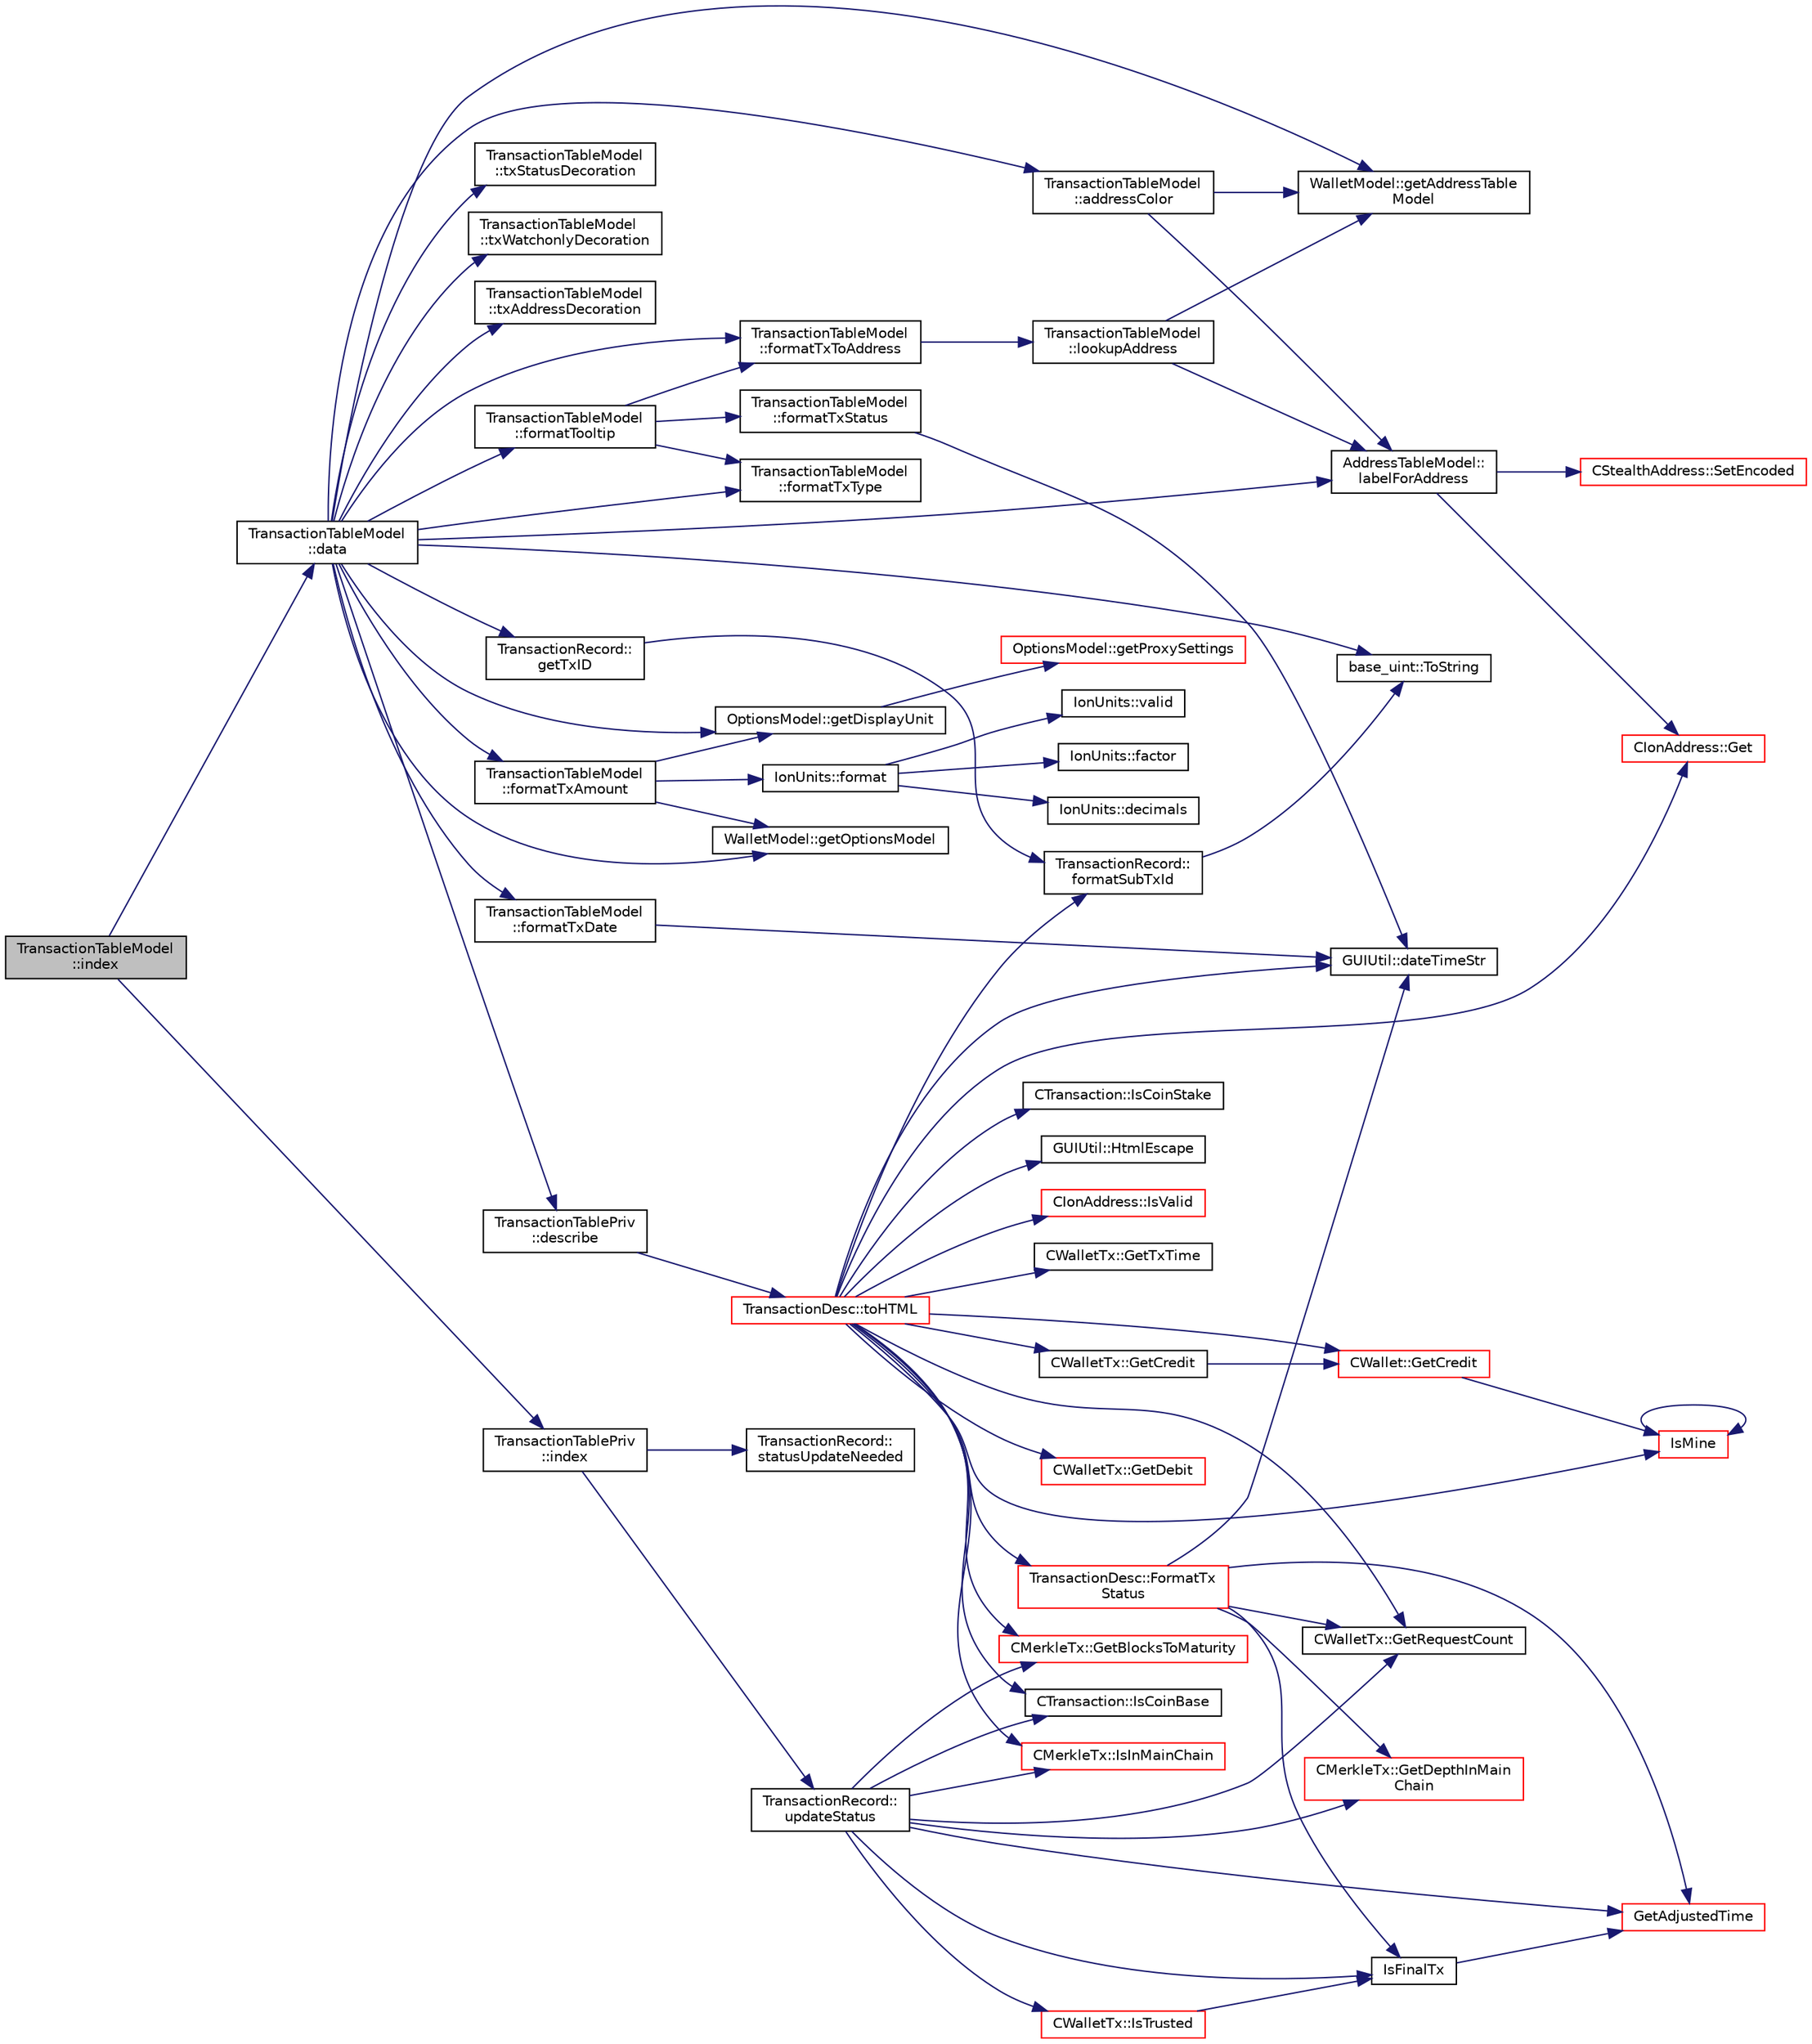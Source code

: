 digraph "TransactionTableModel::index"
{
  edge [fontname="Helvetica",fontsize="10",labelfontname="Helvetica",labelfontsize="10"];
  node [fontname="Helvetica",fontsize="10",shape=record];
  rankdir="LR";
  Node716 [label="TransactionTableModel\l::index",height=0.2,width=0.4,color="black", fillcolor="grey75", style="filled", fontcolor="black"];
  Node716 -> Node717 [color="midnightblue",fontsize="10",style="solid",fontname="Helvetica"];
  Node717 [label="TransactionTableModel\l::data",height=0.2,width=0.4,color="black", fillcolor="white", style="filled",URL="$d7/dfe/class_transaction_table_model.html#a02173c31b6014bff182e320217e30e10"];
  Node717 -> Node718 [color="midnightblue",fontsize="10",style="solid",fontname="Helvetica"];
  Node718 [label="TransactionTableModel\l::txStatusDecoration",height=0.2,width=0.4,color="black", fillcolor="white", style="filled",URL="$d7/dfe/class_transaction_table_model.html#a11c11972847aeec2069953eda7abc3b2"];
  Node717 -> Node719 [color="midnightblue",fontsize="10",style="solid",fontname="Helvetica"];
  Node719 [label="TransactionTableModel\l::txWatchonlyDecoration",height=0.2,width=0.4,color="black", fillcolor="white", style="filled",URL="$d7/dfe/class_transaction_table_model.html#a8be4fd0880420a6b45fd0ea4e41454c0"];
  Node717 -> Node720 [color="midnightblue",fontsize="10",style="solid",fontname="Helvetica"];
  Node720 [label="TransactionTableModel\l::txAddressDecoration",height=0.2,width=0.4,color="black", fillcolor="white", style="filled",URL="$d7/dfe/class_transaction_table_model.html#af14920c007e307f892902da061e46072"];
  Node717 -> Node721 [color="midnightblue",fontsize="10",style="solid",fontname="Helvetica"];
  Node721 [label="TransactionTableModel\l::formatTxDate",height=0.2,width=0.4,color="black", fillcolor="white", style="filled",URL="$d7/dfe/class_transaction_table_model.html#af91bbd6b2a712af32988d147e3f311ea"];
  Node721 -> Node722 [color="midnightblue",fontsize="10",style="solid",fontname="Helvetica"];
  Node722 [label="GUIUtil::dateTimeStr",height=0.2,width=0.4,color="black", fillcolor="white", style="filled",URL="$d1/d87/namespace_g_u_i_util.html#aae732a04fea25190081120bf0cc773e8"];
  Node717 -> Node723 [color="midnightblue",fontsize="10",style="solid",fontname="Helvetica"];
  Node723 [label="TransactionTableModel\l::formatTxType",height=0.2,width=0.4,color="black", fillcolor="white", style="filled",URL="$d7/dfe/class_transaction_table_model.html#aefcd45e8b170a459548ddbd308b1ad64"];
  Node717 -> Node724 [color="midnightblue",fontsize="10",style="solid",fontname="Helvetica"];
  Node724 [label="TransactionTableModel\l::formatTxToAddress",height=0.2,width=0.4,color="black", fillcolor="white", style="filled",URL="$d7/dfe/class_transaction_table_model.html#ada92bead83848f3ec231833e5964c27f"];
  Node724 -> Node725 [color="midnightblue",fontsize="10",style="solid",fontname="Helvetica"];
  Node725 [label="TransactionTableModel\l::lookupAddress",height=0.2,width=0.4,color="black", fillcolor="white", style="filled",URL="$d7/dfe/class_transaction_table_model.html#af13204a63b9901c0d9aeb9f43f915001"];
  Node725 -> Node726 [color="midnightblue",fontsize="10",style="solid",fontname="Helvetica"];
  Node726 [label="WalletModel::getAddressTable\lModel",height=0.2,width=0.4,color="black", fillcolor="white", style="filled",URL="$d4/d27/class_wallet_model.html#a89ed202e2dbc04aaa70d72872b95b351"];
  Node725 -> Node727 [color="midnightblue",fontsize="10",style="solid",fontname="Helvetica"];
  Node727 [label="AddressTableModel::\llabelForAddress",height=0.2,width=0.4,color="black", fillcolor="white", style="filled",URL="$d9/ded/class_address_table_model.html#afcdbfc17ac480f5a57382cbcf096ccb3"];
  Node727 -> Node728 [color="midnightblue",fontsize="10",style="solid",fontname="Helvetica"];
  Node728 [label="CStealthAddress::SetEncoded",height=0.2,width=0.4,color="red", fillcolor="white", style="filled",URL="$d6/d37/class_c_stealth_address.html#aa3f4655dced125bf698c208b6e7ac4b8"];
  Node727 -> Node735 [color="midnightblue",fontsize="10",style="solid",fontname="Helvetica"];
  Node735 [label="CIonAddress::Get",height=0.2,width=0.4,color="red", fillcolor="white", style="filled",URL="$d1/de4/class_c_ion_address.html#aa70f9899f0a3cf37e4a87483db5cf99d"];
  Node717 -> Node737 [color="midnightblue",fontsize="10",style="solid",fontname="Helvetica"];
  Node737 [label="TransactionTableModel\l::formatTxAmount",height=0.2,width=0.4,color="black", fillcolor="white", style="filled",URL="$d7/dfe/class_transaction_table_model.html#a6a3a35bfb8d6ca2a3615bcbc247f0228"];
  Node737 -> Node738 [color="midnightblue",fontsize="10",style="solid",fontname="Helvetica"];
  Node738 [label="IonUnits::format",height=0.2,width=0.4,color="black", fillcolor="white", style="filled",URL="$d7/dab/class_ion_units.html#a7cf8cdbd0a24c418ae91b511fac5bee4",tooltip="Format as string. "];
  Node738 -> Node739 [color="midnightblue",fontsize="10",style="solid",fontname="Helvetica"];
  Node739 [label="IonUnits::valid",height=0.2,width=0.4,color="black", fillcolor="white", style="filled",URL="$d7/dab/class_ion_units.html#a23c5b1306ed473dbb2375a6675a2ce13",tooltip="Is unit ID valid? "];
  Node738 -> Node740 [color="midnightblue",fontsize="10",style="solid",fontname="Helvetica"];
  Node740 [label="IonUnits::factor",height=0.2,width=0.4,color="black", fillcolor="white", style="filled",URL="$d7/dab/class_ion_units.html#a210814a200496caf63083ed4abd1bd24",tooltip="Number of Satoshis (1e-8) per unit. "];
  Node738 -> Node741 [color="midnightblue",fontsize="10",style="solid",fontname="Helvetica"];
  Node741 [label="IonUnits::decimals",height=0.2,width=0.4,color="black", fillcolor="white", style="filled",URL="$d7/dab/class_ion_units.html#a5e9c7a5b666b858c171760273c51c9d7",tooltip="Number of decimals left. "];
  Node737 -> Node742 [color="midnightblue",fontsize="10",style="solid",fontname="Helvetica"];
  Node742 [label="WalletModel::getOptionsModel",height=0.2,width=0.4,color="black", fillcolor="white", style="filled",URL="$d4/d27/class_wallet_model.html#a96d53e56b3f8f07537ea2523f7a7d300"];
  Node737 -> Node743 [color="midnightblue",fontsize="10",style="solid",fontname="Helvetica"];
  Node743 [label="OptionsModel::getDisplayUnit",height=0.2,width=0.4,color="black", fillcolor="white", style="filled",URL="$da/d1f/class_options_model.html#a3b6e4d4ef42be3aaba315b8cd14f468e"];
  Node743 -> Node744 [color="midnightblue",fontsize="10",style="solid",fontname="Helvetica"];
  Node744 [label="OptionsModel::getProxySettings",height=0.2,width=0.4,color="red", fillcolor="white", style="filled",URL="$da/d1f/class_options_model.html#a0fa582a801df3753c2c50840c40bb350"];
  Node717 -> Node746 [color="midnightblue",fontsize="10",style="solid",fontname="Helvetica"];
  Node746 [label="TransactionTableModel\l::formatTooltip",height=0.2,width=0.4,color="black", fillcolor="white", style="filled",URL="$d7/dfe/class_transaction_table_model.html#a535a0f50a4404a73194e02c3c09e13c0"];
  Node746 -> Node747 [color="midnightblue",fontsize="10",style="solid",fontname="Helvetica"];
  Node747 [label="TransactionTableModel\l::formatTxStatus",height=0.2,width=0.4,color="black", fillcolor="white", style="filled",URL="$d7/dfe/class_transaction_table_model.html#a93d4d3f64ccd25cd409bb4811a9102e5"];
  Node747 -> Node722 [color="midnightblue",fontsize="10",style="solid",fontname="Helvetica"];
  Node746 -> Node723 [color="midnightblue",fontsize="10",style="solid",fontname="Helvetica"];
  Node746 -> Node724 [color="midnightblue",fontsize="10",style="solid",fontname="Helvetica"];
  Node717 -> Node748 [color="midnightblue",fontsize="10",style="solid",fontname="Helvetica"];
  Node748 [label="TransactionTableModel\l::addressColor",height=0.2,width=0.4,color="black", fillcolor="white", style="filled",URL="$d7/dfe/class_transaction_table_model.html#a4350aca09ceca354956d9a00514c627a"];
  Node748 -> Node726 [color="midnightblue",fontsize="10",style="solid",fontname="Helvetica"];
  Node748 -> Node727 [color="midnightblue",fontsize="10",style="solid",fontname="Helvetica"];
  Node717 -> Node749 [color="midnightblue",fontsize="10",style="solid",fontname="Helvetica"];
  Node749 [label="TransactionTablePriv\l::describe",height=0.2,width=0.4,color="black", fillcolor="white", style="filled",URL="$d2/ddb/class_transaction_table_priv.html#ab08d44e16bf6dd95b5b83959b3013780"];
  Node749 -> Node750 [color="midnightblue",fontsize="10",style="solid",fontname="Helvetica"];
  Node750 [label="TransactionDesc::toHTML",height=0.2,width=0.4,color="red", fillcolor="white", style="filled",URL="$d4/da9/class_transaction_desc.html#ab7c9dbb2048aae121dd9d75df86e64f4"];
  Node750 -> Node751 [color="midnightblue",fontsize="10",style="solid",fontname="Helvetica"];
  Node751 [label="CWalletTx::GetTxTime",height=0.2,width=0.4,color="black", fillcolor="white", style="filled",URL="$d6/d53/class_c_wallet_tx.html#ab94368cf0553687d8f1fec5d2aaa1457"];
  Node750 -> Node752 [color="midnightblue",fontsize="10",style="solid",fontname="Helvetica"];
  Node752 [label="CWalletTx::GetCredit",height=0.2,width=0.4,color="black", fillcolor="white", style="filled",URL="$d6/d53/class_c_wallet_tx.html#a176e9ecbafbee27d604acbab9804885d"];
  Node752 -> Node753 [color="midnightblue",fontsize="10",style="solid",fontname="Helvetica"];
  Node753 [label="CWallet::GetCredit",height=0.2,width=0.4,color="red", fillcolor="white", style="filled",URL="$d2/de5/class_c_wallet.html#aa60b69c7d4ea6063ed83b13d7c6fe695"];
  Node753 -> Node755 [color="midnightblue",fontsize="10",style="solid",fontname="Helvetica"];
  Node755 [label="IsMine",height=0.2,width=0.4,color="red", fillcolor="white", style="filled",URL="$dd/d0f/script_8cpp.html#adc59cf67d903c1ba1ef225561b85bfce"];
  Node755 -> Node755 [color="midnightblue",fontsize="10",style="solid",fontname="Helvetica"];
  Node750 -> Node757 [color="midnightblue",fontsize="10",style="solid",fontname="Helvetica"];
  Node757 [label="CWalletTx::GetDebit",height=0.2,width=0.4,color="red", fillcolor="white", style="filled",URL="$d6/d53/class_c_wallet_tx.html#a7757c17a323e5f6f75c92acb398d3568"];
  Node750 -> Node759 [color="midnightblue",fontsize="10",style="solid",fontname="Helvetica"];
  Node759 [label="TransactionDesc::FormatTx\lStatus",height=0.2,width=0.4,color="red", fillcolor="white", style="filled",URL="$d4/da9/class_transaction_desc.html#afcd4db6bf3a341cafe06a57ec31b7531"];
  Node759 -> Node760 [color="midnightblue",fontsize="10",style="solid",fontname="Helvetica"];
  Node760 [label="IsFinalTx",height=0.2,width=0.4,color="black", fillcolor="white", style="filled",URL="$df/d0a/main_8cpp.html#adc332cd7ac94e639bb4239618341be19"];
  Node760 -> Node761 [color="midnightblue",fontsize="10",style="solid",fontname="Helvetica"];
  Node761 [label="GetAdjustedTime",height=0.2,width=0.4,color="red", fillcolor="white", style="filled",URL="$df/d2d/util_8cpp.html#a09f81b9c7650f898cf3cf305b87547e6"];
  Node759 -> Node722 [color="midnightblue",fontsize="10",style="solid",fontname="Helvetica"];
  Node759 -> Node766 [color="midnightblue",fontsize="10",style="solid",fontname="Helvetica"];
  Node766 [label="CMerkleTx::GetDepthInMain\lChain",height=0.2,width=0.4,color="red", fillcolor="white", style="filled",URL="$d1/dff/class_c_merkle_tx.html#a887a9f1a0b7fc64b43e42cec76b38ef9"];
  Node759 -> Node761 [color="midnightblue",fontsize="10",style="solid",fontname="Helvetica"];
  Node759 -> Node769 [color="midnightblue",fontsize="10",style="solid",fontname="Helvetica"];
  Node769 [label="CWalletTx::GetRequestCount",height=0.2,width=0.4,color="black", fillcolor="white", style="filled",URL="$d6/d53/class_c_wallet_tx.html#afd3ca5b54d33038a06189f3f27a97910"];
  Node750 -> Node769 [color="midnightblue",fontsize="10",style="solid",fontname="Helvetica"];
  Node750 -> Node722 [color="midnightblue",fontsize="10",style="solid",fontname="Helvetica"];
  Node750 -> Node771 [color="midnightblue",fontsize="10",style="solid",fontname="Helvetica"];
  Node771 [label="CTransaction::IsCoinBase",height=0.2,width=0.4,color="black", fillcolor="white", style="filled",URL="$df/d43/class_c_transaction.html#a96256e8ac1bf79ad9c057e48c41132dd"];
  Node750 -> Node772 [color="midnightblue",fontsize="10",style="solid",fontname="Helvetica"];
  Node772 [label="CTransaction::IsCoinStake",height=0.2,width=0.4,color="black", fillcolor="white", style="filled",URL="$df/d43/class_c_transaction.html#ace4278a41a296d40dcf5fb2b9cf007ec"];
  Node750 -> Node773 [color="midnightblue",fontsize="10",style="solid",fontname="Helvetica"];
  Node773 [label="GUIUtil::HtmlEscape",height=0.2,width=0.4,color="black", fillcolor="white", style="filled",URL="$d1/d87/namespace_g_u_i_util.html#a2d4b7f2c11ebc4b97af10bc20d19b1b2"];
  Node750 -> Node774 [color="midnightblue",fontsize="10",style="solid",fontname="Helvetica"];
  Node774 [label="CIonAddress::IsValid",height=0.2,width=0.4,color="red", fillcolor="white", style="filled",URL="$d1/de4/class_c_ion_address.html#a93cb71370b938e7fad4a74c4b5775da6"];
  Node750 -> Node735 [color="midnightblue",fontsize="10",style="solid",fontname="Helvetica"];
  Node750 -> Node755 [color="midnightblue",fontsize="10",style="solid",fontname="Helvetica"];
  Node750 -> Node753 [color="midnightblue",fontsize="10",style="solid",fontname="Helvetica"];
  Node750 -> Node776 [color="midnightblue",fontsize="10",style="solid",fontname="Helvetica"];
  Node776 [label="CMerkleTx::IsInMainChain",height=0.2,width=0.4,color="red", fillcolor="white", style="filled",URL="$d1/dff/class_c_merkle_tx.html#ad4b3623fabf1924dba2a7694e3418e1e"];
  Node750 -> Node905 [color="midnightblue",fontsize="10",style="solid",fontname="Helvetica"];
  Node905 [label="CMerkleTx::GetBlocksToMaturity",height=0.2,width=0.4,color="red", fillcolor="white", style="filled",URL="$d1/dff/class_c_merkle_tx.html#a69ebd437f7b44169659c3527fe73b6ab"];
  Node750 -> Node912 [color="midnightblue",fontsize="10",style="solid",fontname="Helvetica"];
  Node912 [label="TransactionRecord::\lformatSubTxId",height=0.2,width=0.4,color="black", fillcolor="white", style="filled",URL="$d1/da7/class_transaction_record.html#a7664c0127a66cdc42d3d56d6a85a5f1e",tooltip="Format subtransaction id. "];
  Node912 -> Node815 [color="midnightblue",fontsize="10",style="solid",fontname="Helvetica"];
  Node815 [label="base_uint::ToString",height=0.2,width=0.4,color="black", fillcolor="white", style="filled",URL="$da/df7/classbase__uint.html#acccba4d9d51a0c36261718ca0cbb293b"];
  Node717 -> Node742 [color="midnightblue",fontsize="10",style="solid",fontname="Helvetica"];
  Node717 -> Node743 [color="midnightblue",fontsize="10",style="solid",fontname="Helvetica"];
  Node717 -> Node726 [color="midnightblue",fontsize="10",style="solid",fontname="Helvetica"];
  Node717 -> Node727 [color="midnightblue",fontsize="10",style="solid",fontname="Helvetica"];
  Node717 -> Node913 [color="midnightblue",fontsize="10",style="solid",fontname="Helvetica"];
  Node913 [label="TransactionRecord::\lgetTxID",height=0.2,width=0.4,color="black", fillcolor="white", style="filled",URL="$d1/da7/class_transaction_record.html#a838d881f68f967b751e7f7707bccfffa",tooltip="Return the unique identifier for this transaction (part) "];
  Node913 -> Node912 [color="midnightblue",fontsize="10",style="solid",fontname="Helvetica"];
  Node717 -> Node815 [color="midnightblue",fontsize="10",style="solid",fontname="Helvetica"];
  Node716 -> Node914 [color="midnightblue",fontsize="10",style="solid",fontname="Helvetica"];
  Node914 [label="TransactionTablePriv\l::index",height=0.2,width=0.4,color="black", fillcolor="white", style="filled",URL="$d2/ddb/class_transaction_table_priv.html#ac692aa6aa7820e80accc971c70e0fae5"];
  Node914 -> Node915 [color="midnightblue",fontsize="10",style="solid",fontname="Helvetica"];
  Node915 [label="TransactionRecord::\lstatusUpdateNeeded",height=0.2,width=0.4,color="black", fillcolor="white", style="filled",URL="$d1/da7/class_transaction_record.html#aaca6757b7b300151694021be6af18d11",tooltip="Return whether a status update is needed. "];
  Node914 -> Node916 [color="midnightblue",fontsize="10",style="solid",fontname="Helvetica"];
  Node916 [label="TransactionRecord::\lupdateStatus",height=0.2,width=0.4,color="black", fillcolor="white", style="filled",URL="$d1/da7/class_transaction_record.html#a9b643dd885a790ae511705a1446556be",tooltip="Update status from core wallet tx. "];
  Node916 -> Node771 [color="midnightblue",fontsize="10",style="solid",fontname="Helvetica"];
  Node916 -> Node917 [color="midnightblue",fontsize="10",style="solid",fontname="Helvetica"];
  Node917 [label="CWalletTx::IsTrusted",height=0.2,width=0.4,color="red", fillcolor="white", style="filled",URL="$d6/d53/class_c_wallet_tx.html#a71efb0d5b5def8ae00a1d74b8741bfcb"];
  Node917 -> Node760 [color="midnightblue",fontsize="10",style="solid",fontname="Helvetica"];
  Node916 -> Node905 [color="midnightblue",fontsize="10",style="solid",fontname="Helvetica"];
  Node916 -> Node766 [color="midnightblue",fontsize="10",style="solid",fontname="Helvetica"];
  Node916 -> Node760 [color="midnightblue",fontsize="10",style="solid",fontname="Helvetica"];
  Node916 -> Node776 [color="midnightblue",fontsize="10",style="solid",fontname="Helvetica"];
  Node916 -> Node761 [color="midnightblue",fontsize="10",style="solid",fontname="Helvetica"];
  Node916 -> Node769 [color="midnightblue",fontsize="10",style="solid",fontname="Helvetica"];
}
